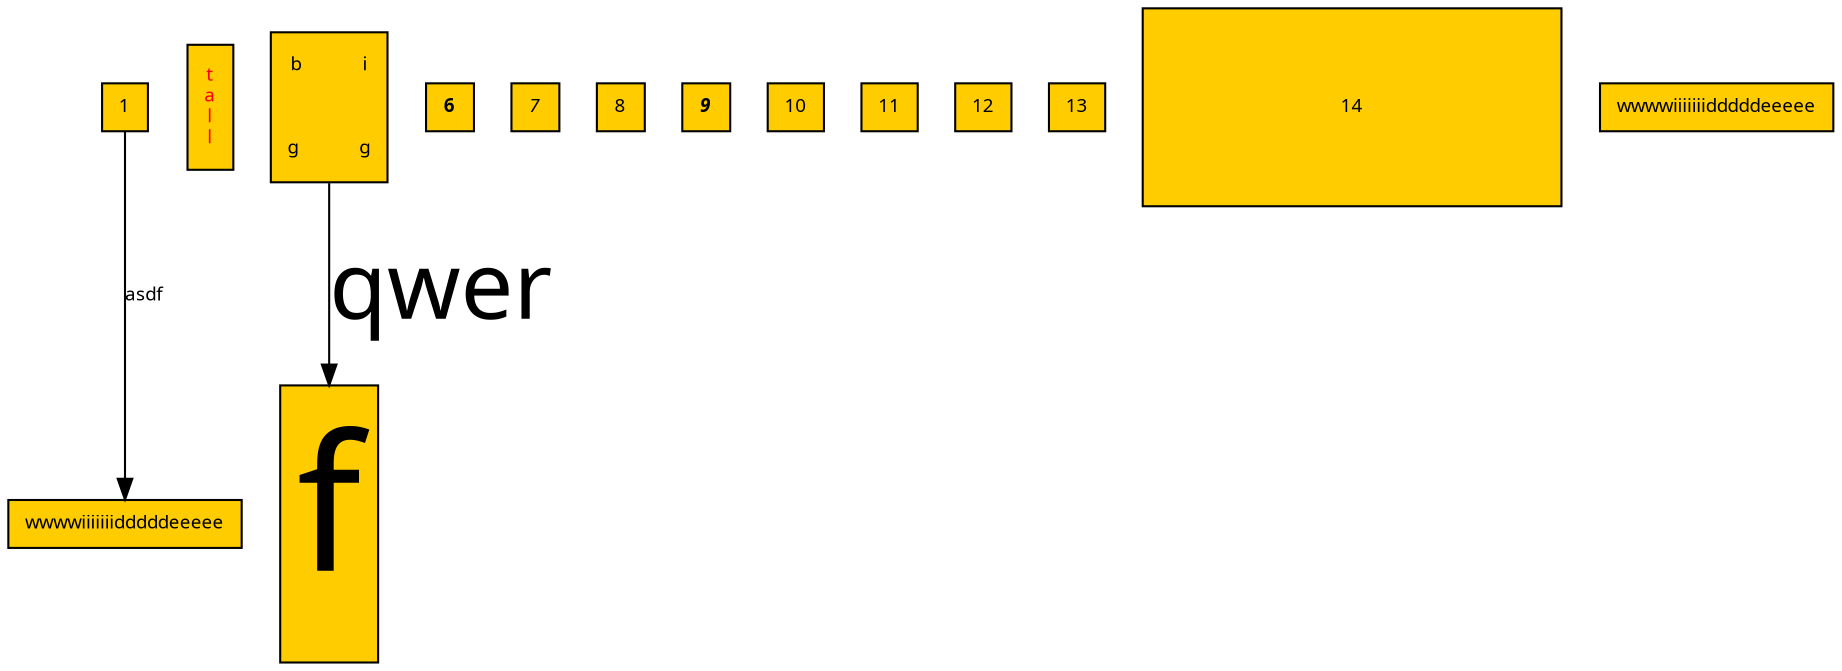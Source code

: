 digraph "G" {
n0 [pos="180.0,-90.0!", height=0.31608452399571735, width=0.21733379364013672, label=1, fontsize=9.0, fontname=Dialog, fontcolor="#000000", fillcolor="#FFCC00", style=filled, shape=box];
n1 [pos="360.0,-135.0!", height=0.31608452399571735, width=1.5014681816101074, label=wwwwiiiiiiidddddeeeee, fontsize=9.0, fontname=Dialog, fontcolor="#000000", fillcolor="#FFCC00", style=filled, shape=box];
n2 [pos="495.0,-135.0!", height=0.8268380959828695, width=0.2159587542215983, label="t\na\nl\nl", fontsize=9.0, fontname=Dialog, fontcolor="#FF0000", fillcolor="#FFCC00", style=filled, shape=box];
n3 [pos="202.5,-202.5!", height=0.9970892866452535, width=0.7220878601074219, label="b             i\n\n\n\ng             g", fontsize=9.0, fontname=Dialog, fontcolor="#000000", fillcolor="#FFCC00", style=filled, shape=box];
n4 [pos="495.0,-270.0!", height=1.8483317693074544, width=0.5758330027262369, label=f, fontsize=90.0, fontname=Dialog, fontcolor="#000000", fillcolor="#FFCC00", style=filled, shape=box];
n5 [pos="450.0,-180.0!", height=0.3125, width=0.3125, label=6, fontsize=9.0, fontname="Dialog bold", fontcolor="#000000", fillcolor="#FFCC00", style=filled, shape=box];
n6 [pos="540.0,-180.0!", height=0.3125, width=0.3125, label=7, fontsize=9.0, fontname="Dialog italic", fontcolor="#000000", fillcolor="#FFCC00", style=filled, shape=box];
n7 [pos="450.0,-360.0!", height=0.3125, width=0.3125, label=8, fontsize=9.0, fontname=Dialog, fontcolor="#000000", fillcolor="#FFCC00", style=filled, shape=box];
n8 [pos="540.0,-360.0!", height=0.3125, width=0.3125, label=9, fontsize=9.0, fontname="Dialog bold italic", fontcolor="#000000", fillcolor="#FFCC00", style=filled, shape=box];
n9 [pos="157.5,-157.5!", height=0.3125, width=0.3125, label=10, fontsize=9.0, fontname=Dialog, fontcolor="#000000", fillcolor="#FFCC00", style=filled, shape=box];
n10 [pos="247.5,-157.5!", height=0.3125, width=0.3125, label=11, fontsize=9.0, fontname=Dialog, fontcolor="#000000", fillcolor="#FFCC00", style=filled, shape=box];
n11 [pos="247.5,-247.5!", height=0.3125, width=0.3125, label=12, fontsize=9.0, fontname=Dialog, fontcolor="#000000", fillcolor="#FFCC00", style=filled, shape=box];
n12 [pos="157.5,-247.5!", height=0.3125, width=0.3125, label=13, fontsize=9.0, fontname=Dialog, fontcolor="#000000", fillcolor="#FFCC00", style=filled, shape=box];
n13 [pos="247.5,-360.0!", height=1.3229166666666667, width=2.7916666666666665, label=14, fontsize=9.0, fontname=Dialog, fontcolor="#000000", fillcolor="#FFCC00", style=filled, shape=box];
n14 [pos="337.5,-45.0!", height=0.3125, width=0.3125, label=wwwwiiiiiiidddddeeeee, fontsize=9.0, fontname=Dialog, fontcolor="#000000", fillcolor="#FFCC00", style=filled, shape=box];
n0 -> n1 [key=0, id=e0, color="#000000", label=asdf, fontsize=9.0, fontname=Dialog, fontcolor="#000000"];
n3 -> n4 [key=0, id=e1, color="#000000", label=qwer, fontsize=45.0, fontname=Dialog, fontcolor="#000000"];
}
